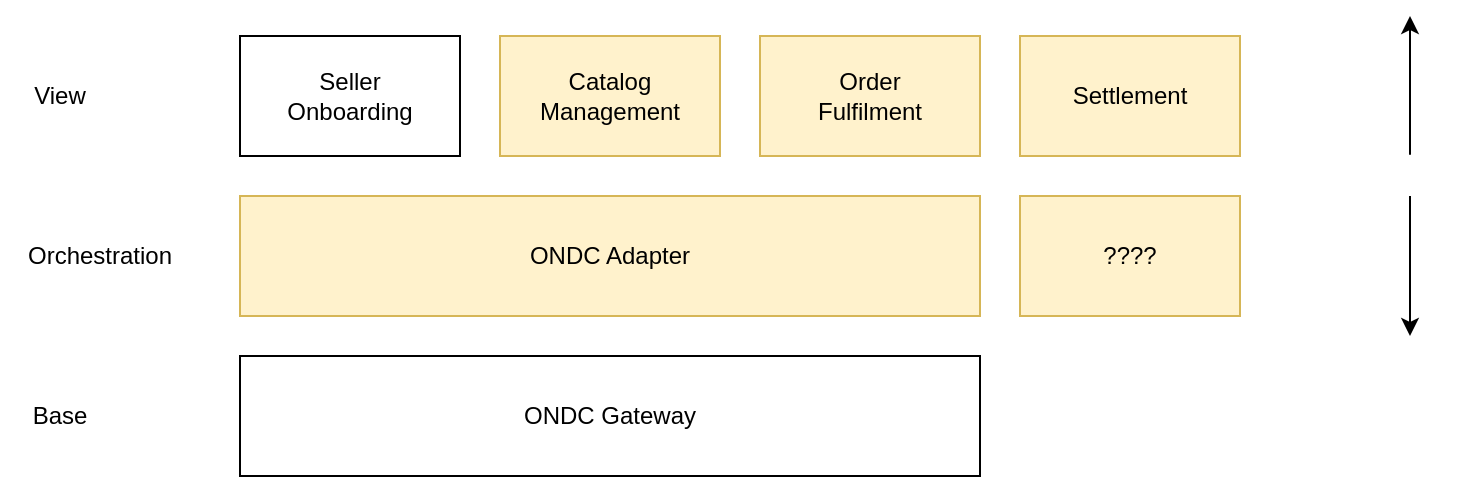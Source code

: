 <mxfile version="27.1.6">
  <diagram name="Page-1" id="f2tVQkW7_RaRO9CSzFZp">
    <mxGraphModel dx="2066" dy="1126" grid="1" gridSize="10" guides="1" tooltips="1" connect="1" arrows="1" fold="1" page="1" pageScale="1" pageWidth="827" pageHeight="1169" math="0" shadow="0">
      <root>
        <mxCell id="0" />
        <mxCell id="1" parent="0" />
        <mxCell id="XLqsPzXyugZ8nJZszqtV-1" value="Seller&lt;div&gt;Onboarding&lt;/div&gt;" style="rounded=0;whiteSpace=wrap;html=1;" parent="1" vertex="1">
          <mxGeometry x="150" y="365" width="110" height="60" as="geometry" />
        </mxCell>
        <mxCell id="XLqsPzXyugZ8nJZszqtV-2" value="Catalog&lt;div&gt;Management&lt;/div&gt;" style="rounded=0;whiteSpace=wrap;html=1;fillColor=#fff2cc;strokeColor=#d6b656;" parent="1" vertex="1">
          <mxGeometry x="280" y="365" width="110" height="60" as="geometry" />
        </mxCell>
        <mxCell id="XLqsPzXyugZ8nJZszqtV-3" value="Order&lt;div&gt;Fulfilment&lt;/div&gt;" style="rounded=0;whiteSpace=wrap;html=1;fillColor=#fff2cc;strokeColor=#d6b656;" parent="1" vertex="1">
          <mxGeometry x="410" y="365" width="110" height="60" as="geometry" />
        </mxCell>
        <mxCell id="XLqsPzXyugZ8nJZszqtV-5" value="ONDC Adapter" style="rounded=0;whiteSpace=wrap;html=1;fillColor=#fff2cc;strokeColor=#d6b656;" parent="1" vertex="1">
          <mxGeometry x="150" y="445" width="370" height="60" as="geometry" />
        </mxCell>
        <mxCell id="XLqsPzXyugZ8nJZszqtV-6" value="ONDC Gateway" style="rounded=0;whiteSpace=wrap;html=1;" parent="1" vertex="1">
          <mxGeometry x="150" y="525" width="370" height="60" as="geometry" />
        </mxCell>
        <mxCell id="XLqsPzXyugZ8nJZszqtV-9" value="Settlement" style="rounded=0;whiteSpace=wrap;html=1;fillColor=#fff2cc;strokeColor=#d6b656;" parent="1" vertex="1">
          <mxGeometry x="540" y="365" width="110" height="60" as="geometry" />
        </mxCell>
        <mxCell id="XLqsPzXyugZ8nJZszqtV-10" value="????" style="rounded=0;whiteSpace=wrap;html=1;fillColor=#fff2cc;strokeColor=#d6b656;" parent="1" vertex="1">
          <mxGeometry x="540" y="445" width="110" height="60" as="geometry" />
        </mxCell>
        <mxCell id="73xhuk2qt8xr3xl9aOXT-1" value="View" style="text;html=1;align=center;verticalAlign=middle;whiteSpace=wrap;rounded=0;" vertex="1" parent="1">
          <mxGeometry x="30" y="380" width="60" height="30" as="geometry" />
        </mxCell>
        <mxCell id="73xhuk2qt8xr3xl9aOXT-2" value="Orchestration" style="text;html=1;align=center;verticalAlign=middle;whiteSpace=wrap;rounded=0;" vertex="1" parent="1">
          <mxGeometry x="50" y="460" width="60" height="30" as="geometry" />
        </mxCell>
        <mxCell id="73xhuk2qt8xr3xl9aOXT-3" value="Base" style="text;html=1;align=center;verticalAlign=middle;whiteSpace=wrap;rounded=0;" vertex="1" parent="1">
          <mxGeometry x="30" y="540" width="60" height="30" as="geometry" />
        </mxCell>
        <mxCell id="73xhuk2qt8xr3xl9aOXT-5" style="edgeStyle=orthogonalEdgeStyle;rounded=0;orthogonalLoop=1;jettySize=auto;html=1;" edge="1" parent="1" source="73xhuk2qt8xr3xl9aOXT-4">
          <mxGeometry relative="1" as="geometry">
            <mxPoint x="735" y="355" as="targetPoint" />
          </mxGeometry>
        </mxCell>
        <mxCell id="73xhuk2qt8xr3xl9aOXT-6" style="edgeStyle=orthogonalEdgeStyle;rounded=0;orthogonalLoop=1;jettySize=auto;html=1;" edge="1" parent="1" source="73xhuk2qt8xr3xl9aOXT-4">
          <mxGeometry relative="1" as="geometry">
            <mxPoint x="735" y="515" as="targetPoint" />
          </mxGeometry>
        </mxCell>
        <mxCell id="73xhuk2qt8xr3xl9aOXT-4" value="" style="shape=image;verticalLabelPosition=bottom;labelBackgroundColor=default;verticalAlign=top;aspect=fixed;imageAspect=0;image=https://frappe.io/files/frappe.png;" vertex="1" parent="1">
          <mxGeometry x="700" y="424.35" width="70" height="20.65" as="geometry" />
        </mxCell>
      </root>
    </mxGraphModel>
  </diagram>
</mxfile>
